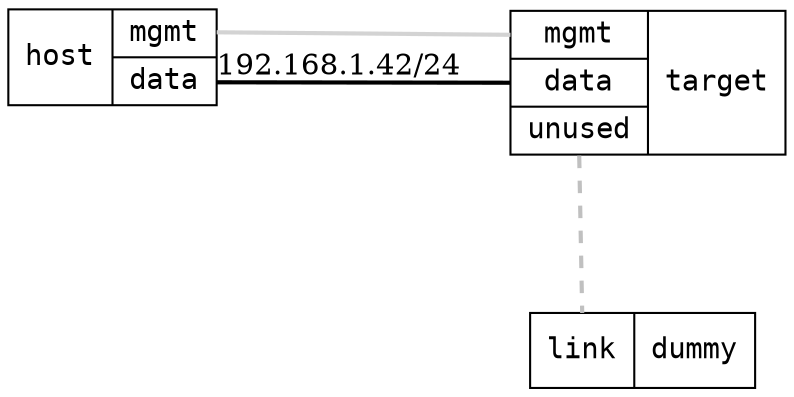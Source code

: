 graph "1x3" {
    layout  = "neato";
    overlap = false;
    esep    = "+30";

    node [shape=record, fontname="DejaVu Sans Mono, Book"];
    edge [color="cornflowerblue", penwidth="2", fontname="DejaVu Serif, Book"];

    host [
	  label="host | { <mgmt> mgmt | <data> data }",
	  pos="10,10.95!",
	  requires="controller"
    ];

    target [
	    label="{ <mgmt> mgmt | <data> data | <unused> unused } | target",
	    pos="30,10!",
	    requires="infix",
    ];

    dummy [
	    label="{ <link> link } | dummy",
	    pos="29.8,00!",
	    requires="infix",
    ];

    host:mgmt -- target:mgmt [requires="mgmt", color="lightgray"]
    host:data -- target:data [color=black, fontcolor=black, taillabel="192.168.1.42/24"]
    target:unused -- dummy:link [color="gray", style="dashed"]
}
